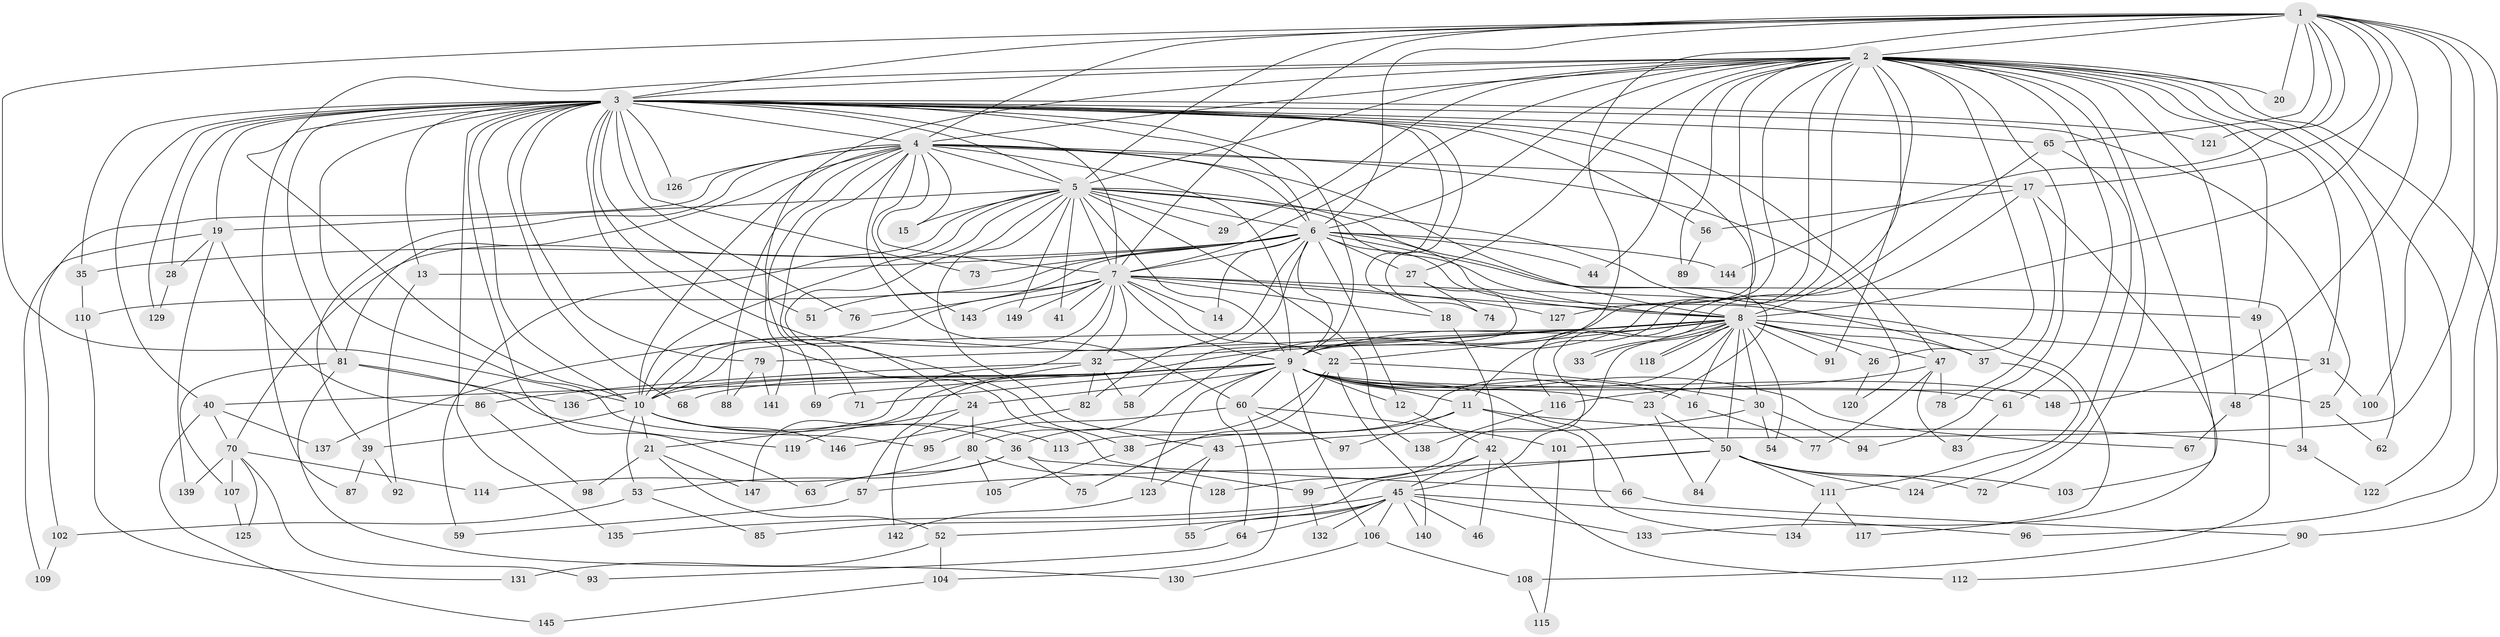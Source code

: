 // coarse degree distribution, {16: 0.008849557522123894, 29: 0.008849557522123894, 31: 0.008849557522123894, 19: 0.008849557522123894, 18: 0.008849557522123894, 21: 0.008849557522123894, 25: 0.008849557522123894, 24: 0.008849557522123894, 27: 0.008849557522123894, 6: 0.05309734513274336, 3: 0.20353982300884957, 2: 0.49557522123893805, 5: 0.02654867256637168, 4: 0.07964601769911504, 7: 0.02654867256637168, 10: 0.008849557522123894, 14: 0.008849557522123894, 1: 0.008849557522123894, 8: 0.008849557522123894}
// Generated by graph-tools (version 1.1) at 2025/41/03/06/25 10:41:37]
// undirected, 149 vertices, 323 edges
graph export_dot {
graph [start="1"]
  node [color=gray90,style=filled];
  1;
  2;
  3;
  4;
  5;
  6;
  7;
  8;
  9;
  10;
  11;
  12;
  13;
  14;
  15;
  16;
  17;
  18;
  19;
  20;
  21;
  22;
  23;
  24;
  25;
  26;
  27;
  28;
  29;
  30;
  31;
  32;
  33;
  34;
  35;
  36;
  37;
  38;
  39;
  40;
  41;
  42;
  43;
  44;
  45;
  46;
  47;
  48;
  49;
  50;
  51;
  52;
  53;
  54;
  55;
  56;
  57;
  58;
  59;
  60;
  61;
  62;
  63;
  64;
  65;
  66;
  67;
  68;
  69;
  70;
  71;
  72;
  73;
  74;
  75;
  76;
  77;
  78;
  79;
  80;
  81;
  82;
  83;
  84;
  85;
  86;
  87;
  88;
  89;
  90;
  91;
  92;
  93;
  94;
  95;
  96;
  97;
  98;
  99;
  100;
  101;
  102;
  103;
  104;
  105;
  106;
  107;
  108;
  109;
  110;
  111;
  112;
  113;
  114;
  115;
  116;
  117;
  118;
  119;
  120;
  121;
  122;
  123;
  124;
  125;
  126;
  127;
  128;
  129;
  130;
  131;
  132;
  133;
  134;
  135;
  136;
  137;
  138;
  139;
  140;
  141;
  142;
  143;
  144;
  145;
  146;
  147;
  148;
  149;
  1 -- 2;
  1 -- 3;
  1 -- 4;
  1 -- 5;
  1 -- 6;
  1 -- 7;
  1 -- 8;
  1 -- 9;
  1 -- 10;
  1 -- 17;
  1 -- 20;
  1 -- 65;
  1 -- 96;
  1 -- 100;
  1 -- 101;
  1 -- 121;
  1 -- 144;
  1 -- 148;
  2 -- 3;
  2 -- 4;
  2 -- 5;
  2 -- 6;
  2 -- 7;
  2 -- 8;
  2 -- 9;
  2 -- 10;
  2 -- 11;
  2 -- 20;
  2 -- 26;
  2 -- 27;
  2 -- 29;
  2 -- 31;
  2 -- 44;
  2 -- 48;
  2 -- 49;
  2 -- 61;
  2 -- 62;
  2 -- 72;
  2 -- 80;
  2 -- 89;
  2 -- 90;
  2 -- 91;
  2 -- 94;
  2 -- 103;
  2 -- 122;
  2 -- 127;
  2 -- 141;
  3 -- 4;
  3 -- 5;
  3 -- 6;
  3 -- 7;
  3 -- 8;
  3 -- 9;
  3 -- 10;
  3 -- 13;
  3 -- 18;
  3 -- 19;
  3 -- 25;
  3 -- 28;
  3 -- 35;
  3 -- 38;
  3 -- 40;
  3 -- 47;
  3 -- 51;
  3 -- 56;
  3 -- 63;
  3 -- 65;
  3 -- 68;
  3 -- 73;
  3 -- 74;
  3 -- 76;
  3 -- 79;
  3 -- 81;
  3 -- 87;
  3 -- 95;
  3 -- 99;
  3 -- 121;
  3 -- 126;
  3 -- 129;
  3 -- 135;
  4 -- 5;
  4 -- 6;
  4 -- 7;
  4 -- 8;
  4 -- 9;
  4 -- 10;
  4 -- 15;
  4 -- 17;
  4 -- 39;
  4 -- 60;
  4 -- 69;
  4 -- 71;
  4 -- 81;
  4 -- 88;
  4 -- 102;
  4 -- 120;
  4 -- 126;
  4 -- 143;
  5 -- 6;
  5 -- 7;
  5 -- 8;
  5 -- 9;
  5 -- 10;
  5 -- 15;
  5 -- 19;
  5 -- 23;
  5 -- 24;
  5 -- 29;
  5 -- 37;
  5 -- 41;
  5 -- 43;
  5 -- 59;
  5 -- 70;
  5 -- 138;
  5 -- 149;
  6 -- 7;
  6 -- 8;
  6 -- 9;
  6 -- 10;
  6 -- 12;
  6 -- 13;
  6 -- 14;
  6 -- 27;
  6 -- 34;
  6 -- 35;
  6 -- 44;
  6 -- 73;
  6 -- 82;
  6 -- 110;
  6 -- 117;
  6 -- 137;
  6 -- 144;
  7 -- 8;
  7 -- 9;
  7 -- 10;
  7 -- 14;
  7 -- 18;
  7 -- 21;
  7 -- 22;
  7 -- 32;
  7 -- 41;
  7 -- 49;
  7 -- 51;
  7 -- 76;
  7 -- 127;
  7 -- 143;
  7 -- 149;
  8 -- 9;
  8 -- 10;
  8 -- 16;
  8 -- 22;
  8 -- 26;
  8 -- 30;
  8 -- 31;
  8 -- 32;
  8 -- 33;
  8 -- 33;
  8 -- 37;
  8 -- 47;
  8 -- 50;
  8 -- 54;
  8 -- 57;
  8 -- 79;
  8 -- 91;
  8 -- 113;
  8 -- 118;
  8 -- 118;
  8 -- 128;
  9 -- 10;
  9 -- 11;
  9 -- 12;
  9 -- 16;
  9 -- 23;
  9 -- 24;
  9 -- 25;
  9 -- 40;
  9 -- 60;
  9 -- 61;
  9 -- 64;
  9 -- 66;
  9 -- 67;
  9 -- 68;
  9 -- 69;
  9 -- 71;
  9 -- 106;
  9 -- 123;
  9 -- 136;
  9 -- 148;
  10 -- 21;
  10 -- 36;
  10 -- 39;
  10 -- 53;
  10 -- 113;
  10 -- 146;
  11 -- 34;
  11 -- 38;
  11 -- 97;
  11 -- 134;
  12 -- 42;
  13 -- 92;
  16 -- 77;
  17 -- 45;
  17 -- 56;
  17 -- 78;
  17 -- 133;
  18 -- 42;
  19 -- 28;
  19 -- 86;
  19 -- 109;
  19 -- 139;
  21 -- 52;
  21 -- 98;
  21 -- 147;
  22 -- 30;
  22 -- 36;
  22 -- 75;
  22 -- 140;
  23 -- 50;
  23 -- 84;
  24 -- 80;
  24 -- 119;
  24 -- 142;
  25 -- 62;
  26 -- 120;
  27 -- 58;
  27 -- 74;
  28 -- 129;
  30 -- 43;
  30 -- 54;
  30 -- 94;
  31 -- 48;
  31 -- 100;
  32 -- 58;
  32 -- 82;
  32 -- 86;
  32 -- 147;
  34 -- 122;
  35 -- 110;
  36 -- 53;
  36 -- 63;
  36 -- 66;
  36 -- 75;
  37 -- 111;
  38 -- 105;
  39 -- 87;
  39 -- 92;
  40 -- 70;
  40 -- 137;
  40 -- 145;
  42 -- 45;
  42 -- 46;
  42 -- 99;
  42 -- 112;
  43 -- 55;
  43 -- 123;
  45 -- 46;
  45 -- 52;
  45 -- 55;
  45 -- 64;
  45 -- 96;
  45 -- 106;
  45 -- 132;
  45 -- 133;
  45 -- 135;
  45 -- 140;
  47 -- 77;
  47 -- 78;
  47 -- 83;
  47 -- 116;
  48 -- 67;
  49 -- 108;
  50 -- 57;
  50 -- 72;
  50 -- 84;
  50 -- 85;
  50 -- 103;
  50 -- 111;
  50 -- 124;
  52 -- 104;
  52 -- 131;
  53 -- 85;
  53 -- 102;
  56 -- 89;
  57 -- 59;
  60 -- 95;
  60 -- 97;
  60 -- 101;
  60 -- 104;
  61 -- 83;
  64 -- 93;
  65 -- 116;
  65 -- 124;
  66 -- 90;
  70 -- 93;
  70 -- 107;
  70 -- 114;
  70 -- 125;
  70 -- 139;
  79 -- 88;
  79 -- 141;
  80 -- 105;
  80 -- 114;
  80 -- 128;
  81 -- 107;
  81 -- 119;
  81 -- 130;
  81 -- 136;
  82 -- 146;
  86 -- 98;
  90 -- 112;
  99 -- 132;
  101 -- 115;
  102 -- 109;
  104 -- 145;
  106 -- 108;
  106 -- 130;
  107 -- 125;
  108 -- 115;
  110 -- 131;
  111 -- 117;
  111 -- 134;
  116 -- 138;
  123 -- 142;
}
